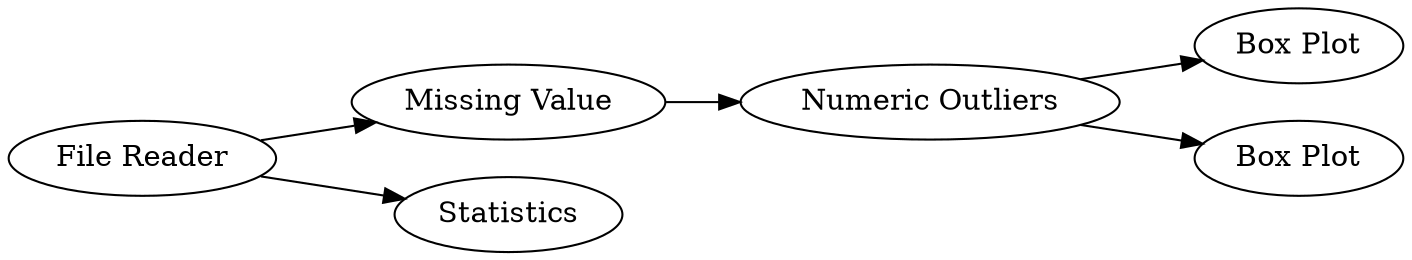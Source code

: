 digraph {
	5 -> 4
	3 -> 5
	5 -> 6
	1 -> 2
	1 -> 3
	5 [label="Numeric Outliers"]
	1 [label="File Reader"]
	4 [label="Box Plot"]
	6 [label="Box Plot"]
	3 [label="Missing Value"]
	2 [label=Statistics]
	rankdir=LR
}
